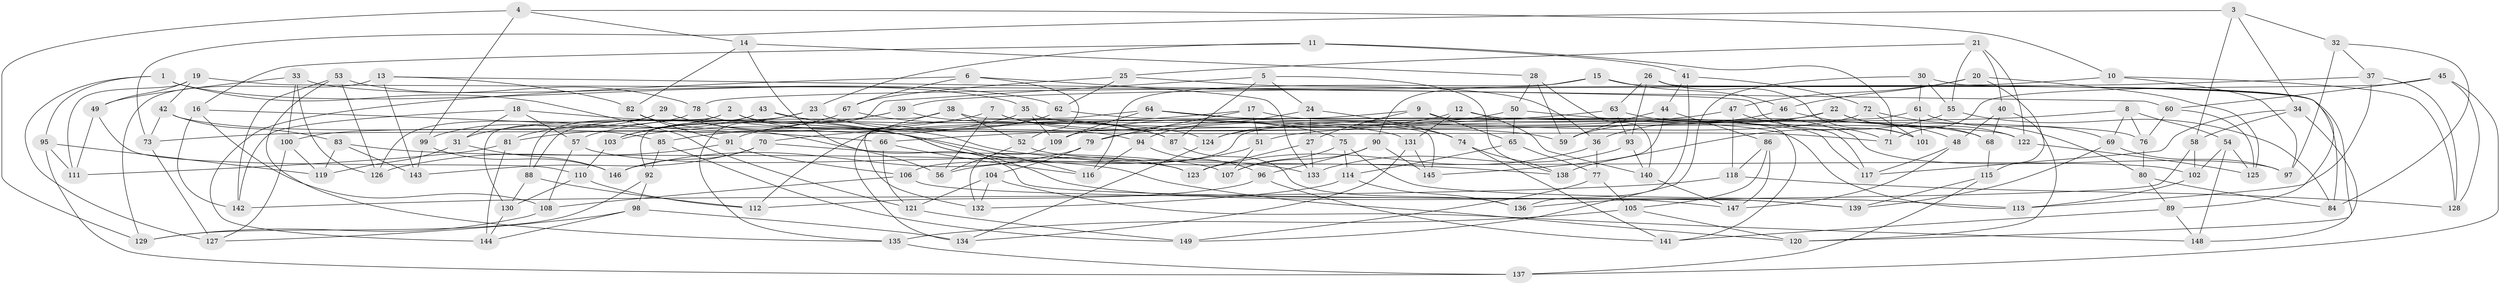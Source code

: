 // coarse degree distribution, {12: 0.011235955056179775, 4: 0.5617977528089888, 6: 0.21348314606741572, 8: 0.11235955056179775, 7: 0.0449438202247191, 5: 0.011235955056179775, 9: 0.011235955056179775, 10: 0.011235955056179775, 3: 0.02247191011235955}
// Generated by graph-tools (version 1.1) at 2025/20/03/04/25 18:20:28]
// undirected, 149 vertices, 298 edges
graph export_dot {
graph [start="1"]
  node [color=gray90,style=filled];
  1;
  2;
  3;
  4;
  5;
  6;
  7;
  8;
  9;
  10;
  11;
  12;
  13;
  14;
  15;
  16;
  17;
  18;
  19;
  20;
  21;
  22;
  23;
  24;
  25;
  26;
  27;
  28;
  29;
  30;
  31;
  32;
  33;
  34;
  35;
  36;
  37;
  38;
  39;
  40;
  41;
  42;
  43;
  44;
  45;
  46;
  47;
  48;
  49;
  50;
  51;
  52;
  53;
  54;
  55;
  56;
  57;
  58;
  59;
  60;
  61;
  62;
  63;
  64;
  65;
  66;
  67;
  68;
  69;
  70;
  71;
  72;
  73;
  74;
  75;
  76;
  77;
  78;
  79;
  80;
  81;
  82;
  83;
  84;
  85;
  86;
  87;
  88;
  89;
  90;
  91;
  92;
  93;
  94;
  95;
  96;
  97;
  98;
  99;
  100;
  101;
  102;
  103;
  104;
  105;
  106;
  107;
  108;
  109;
  110;
  111;
  112;
  113;
  114;
  115;
  116;
  117;
  118;
  119;
  120;
  121;
  122;
  123;
  124;
  125;
  126;
  127;
  128;
  129;
  130;
  131;
  132;
  133;
  134;
  135;
  136;
  137;
  138;
  139;
  140;
  141;
  142;
  143;
  144;
  145;
  146;
  147;
  148;
  149;
  1 -- 35;
  1 -- 127;
  1 -- 121;
  1 -- 95;
  2 -- 71;
  2 -- 130;
  2 -- 116;
  2 -- 31;
  3 -- 73;
  3 -- 32;
  3 -- 58;
  3 -- 34;
  4 -- 129;
  4 -- 10;
  4 -- 14;
  4 -- 99;
  5 -- 87;
  5 -- 135;
  5 -- 138;
  5 -- 24;
  6 -- 144;
  6 -- 67;
  6 -- 133;
  6 -- 52;
  7 -- 59;
  7 -- 75;
  7 -- 103;
  7 -- 56;
  8 -- 54;
  8 -- 69;
  8 -- 51;
  8 -- 76;
  9 -- 141;
  9 -- 65;
  9 -- 112;
  9 -- 27;
  10 -- 128;
  10 -- 78;
  10 -- 97;
  11 -- 16;
  11 -- 23;
  11 -- 71;
  11 -- 41;
  12 -- 117;
  12 -- 140;
  12 -- 131;
  12 -- 109;
  13 -- 60;
  13 -- 129;
  13 -- 143;
  13 -- 82;
  14 -- 28;
  14 -- 82;
  14 -- 56;
  15 -- 46;
  15 -- 116;
  15 -- 90;
  15 -- 120;
  16 -- 142;
  16 -- 66;
  16 -- 108;
  17 -- 51;
  17 -- 76;
  17 -- 70;
  17 -- 79;
  18 -- 57;
  18 -- 133;
  18 -- 142;
  18 -- 31;
  19 -- 42;
  19 -- 111;
  19 -- 101;
  19 -- 49;
  20 -- 46;
  20 -- 125;
  20 -- 115;
  20 -- 47;
  21 -- 55;
  21 -- 40;
  21 -- 122;
  21 -- 25;
  22 -- 68;
  22 -- 122;
  22 -- 73;
  22 -- 36;
  23 -- 103;
  23 -- 88;
  23 -- 87;
  24 -- 94;
  24 -- 27;
  24 -- 74;
  25 -- 36;
  25 -- 62;
  25 -- 67;
  26 -- 63;
  26 -- 84;
  26 -- 101;
  26 -- 93;
  27 -- 133;
  27 -- 123;
  28 -- 59;
  28 -- 140;
  28 -- 50;
  29 -- 138;
  29 -- 123;
  29 -- 126;
  29 -- 99;
  30 -- 149;
  30 -- 55;
  30 -- 89;
  30 -- 61;
  31 -- 146;
  31 -- 119;
  32 -- 37;
  32 -- 97;
  32 -- 84;
  33 -- 126;
  33 -- 49;
  33 -- 100;
  33 -- 62;
  34 -- 58;
  34 -- 117;
  34 -- 148;
  35 -- 85;
  35 -- 122;
  35 -- 109;
  36 -- 123;
  36 -- 77;
  37 -- 128;
  37 -- 113;
  37 -- 39;
  38 -- 92;
  38 -- 132;
  38 -- 52;
  38 -- 145;
  39 -- 57;
  39 -- 131;
  39 -- 103;
  40 -- 48;
  40 -- 68;
  40 -- 120;
  41 -- 72;
  41 -- 136;
  41 -- 44;
  42 -- 85;
  42 -- 73;
  42 -- 83;
  43 -- 124;
  43 -- 88;
  43 -- 81;
  43 -- 139;
  44 -- 145;
  44 -- 59;
  44 -- 86;
  45 -- 71;
  45 -- 128;
  45 -- 137;
  45 -- 60;
  46 -- 48;
  46 -- 59;
  47 -- 79;
  47 -- 71;
  47 -- 118;
  48 -- 117;
  48 -- 147;
  49 -- 111;
  49 -- 110;
  50 -- 124;
  50 -- 68;
  50 -- 65;
  51 -- 107;
  51 -- 56;
  52 -- 102;
  52 -- 56;
  53 -- 78;
  53 -- 142;
  53 -- 126;
  53 -- 135;
  54 -- 148;
  54 -- 125;
  54 -- 102;
  55 -- 138;
  55 -- 84;
  57 -- 123;
  57 -- 108;
  58 -- 102;
  58 -- 136;
  60 -- 76;
  60 -- 125;
  61 -- 69;
  61 -- 106;
  61 -- 101;
  62 -- 113;
  62 -- 91;
  63 -- 93;
  63 -- 97;
  63 -- 66;
  64 -- 74;
  64 -- 117;
  64 -- 109;
  64 -- 134;
  65 -- 114;
  65 -- 77;
  66 -- 121;
  66 -- 116;
  67 -- 87;
  67 -- 81;
  68 -- 115;
  69 -- 97;
  69 -- 139;
  70 -- 146;
  70 -- 107;
  70 -- 143;
  72 -- 80;
  72 -- 101;
  72 -- 124;
  73 -- 127;
  74 -- 141;
  74 -- 138;
  75 -- 113;
  75 -- 107;
  75 -- 114;
  76 -- 80;
  77 -- 149;
  77 -- 105;
  78 -- 100;
  78 -- 94;
  79 -- 104;
  79 -- 146;
  80 -- 89;
  80 -- 84;
  81 -- 111;
  81 -- 144;
  82 -- 139;
  82 -- 91;
  83 -- 143;
  83 -- 120;
  83 -- 119;
  85 -- 149;
  85 -- 92;
  86 -- 105;
  86 -- 118;
  86 -- 147;
  87 -- 136;
  88 -- 130;
  88 -- 112;
  89 -- 141;
  89 -- 148;
  90 -- 96;
  90 -- 107;
  90 -- 145;
  91 -- 126;
  91 -- 106;
  92 -- 98;
  92 -- 129;
  93 -- 133;
  93 -- 140;
  94 -- 96;
  94 -- 116;
  95 -- 137;
  95 -- 111;
  95 -- 119;
  96 -- 141;
  96 -- 112;
  98 -- 127;
  98 -- 134;
  98 -- 144;
  99 -- 146;
  99 -- 143;
  100 -- 119;
  100 -- 127;
  102 -- 113;
  103 -- 110;
  104 -- 121;
  104 -- 132;
  104 -- 148;
  105 -- 120;
  105 -- 135;
  106 -- 108;
  106 -- 147;
  108 -- 129;
  109 -- 132;
  110 -- 112;
  110 -- 130;
  114 -- 136;
  114 -- 132;
  115 -- 139;
  115 -- 137;
  118 -- 142;
  118 -- 128;
  121 -- 149;
  122 -- 125;
  124 -- 134;
  130 -- 144;
  131 -- 134;
  131 -- 145;
  135 -- 137;
  140 -- 147;
}
